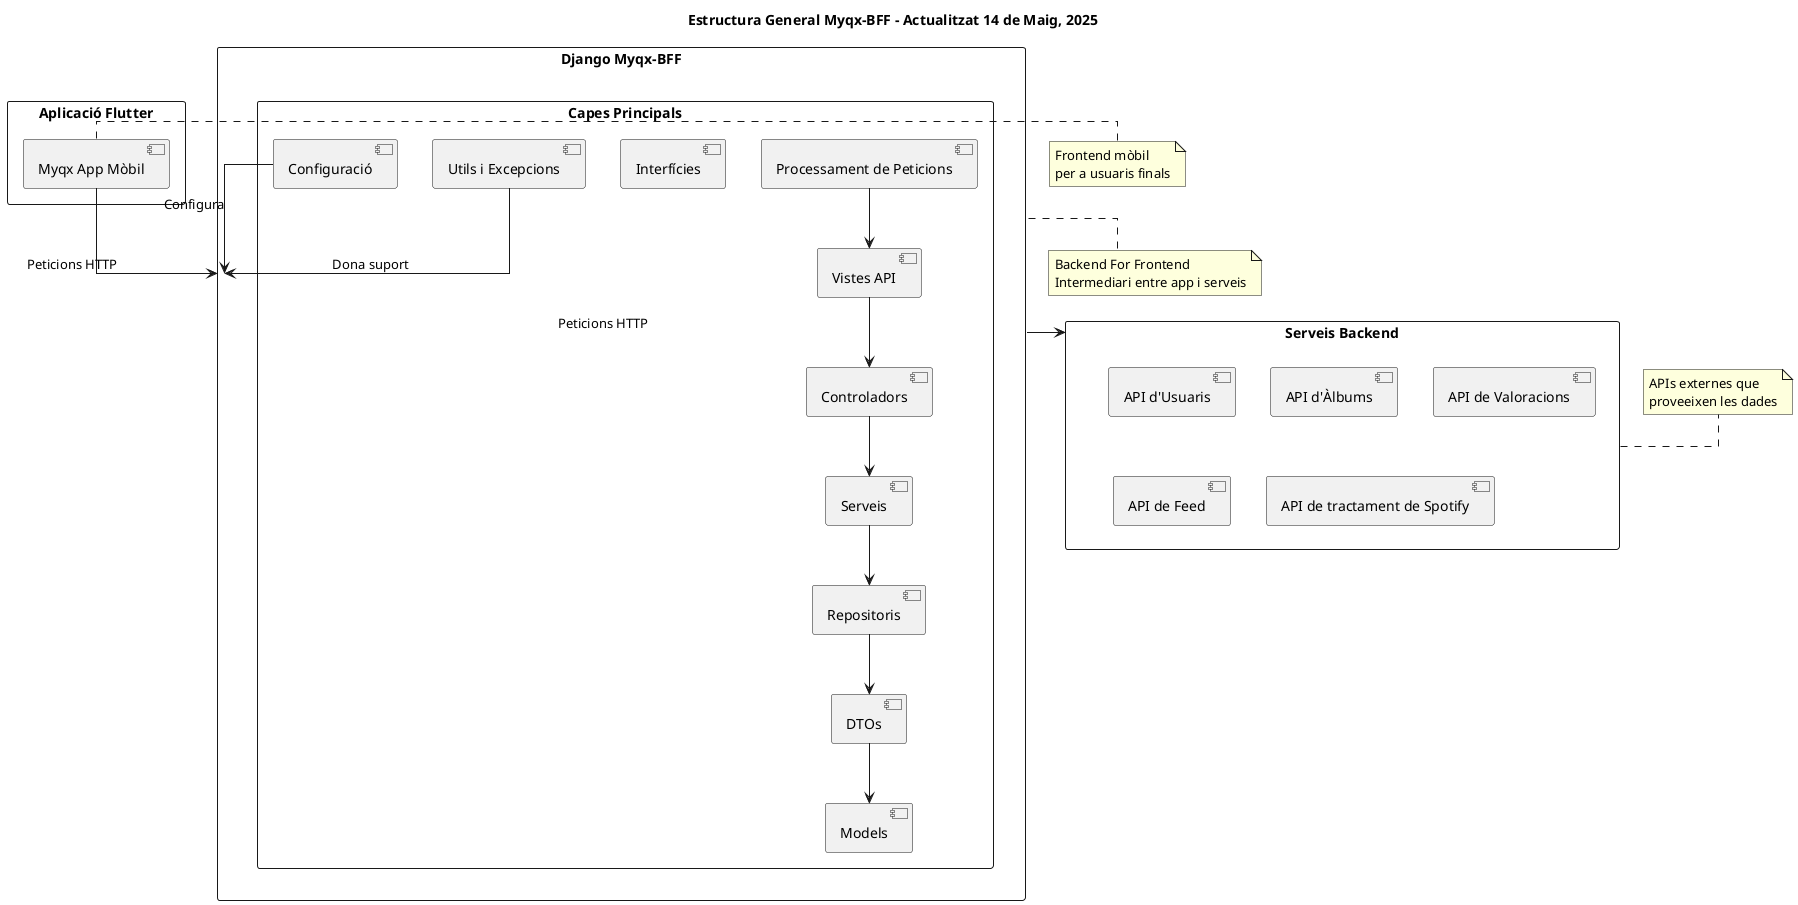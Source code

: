 @startuml Estructura_General_Simple

' Style definitions
skinparam packageStyle rectangle
skinparam backgroundColor white
skinparam componentStyle uml2
skinparam linetype ortho

' Títol general
title Estructura General Myqx-BFF - Actualitzat 14 de Maig, 2025

' Definició de components principals
package "Aplicació Flutter" {
    component [Myqx App Mòbil] as Client
}

package "Django Myqx-BFF" as BFF {
    package "Capes Principals" {
        component [Processament de Peticions] as RequestLayer
        component [Vistes API] as ViewLayer
        component [Controladors] as ControllerLayer
        component [Interfícies] as InterfaceLayer
        component [Serveis] as ServiceLayer
        component [Repositoris] as RepositoryLayer
        component [DTOs] as DtoLayer
        component [Models] as ModelLayer
        component [Utils i Excepcions] as UtilLayer
        component [Configuració] as ConfigLayer
    }
}

package "Serveis Backend" {
    component [API d'Usuaris] as UsersAPI
    component [API d'Àlbums] as AlbumsAPI
    component [API de Valoracions] as RatingsAPI
    component [API de Feed] as FeedAPI
    component [API de tractament de Spotify] as SpotifyAPI
}

' Relacions generals entre components
Client --> BFF : Peticions HTTP
BFF --> "Serveis Backend" : Peticions HTTP

' Flux bàsic dins del BFF
RequestLayer -down-> ViewLayer
ViewLayer -down-> ControllerLayer
ControllerLayer -down-> ServiceLayer
ServiceLayer -down-> RepositoryLayer
RepositoryLayer -down-> DtoLayer
DtoLayer -down-> ModelLayer
UtilLayer --> BFF : Dona suport
ConfigLayer --> BFF : Configura

note right of Client
  Frontend mòbil 
  per a usuaris finals
end note

note right of BFF
  Backend For Frontend
  Intermediari entre app i serveis
end note

note right of "Serveis Backend"
  APIs externes que 
  proveeixen les dades
end note

@enduml
